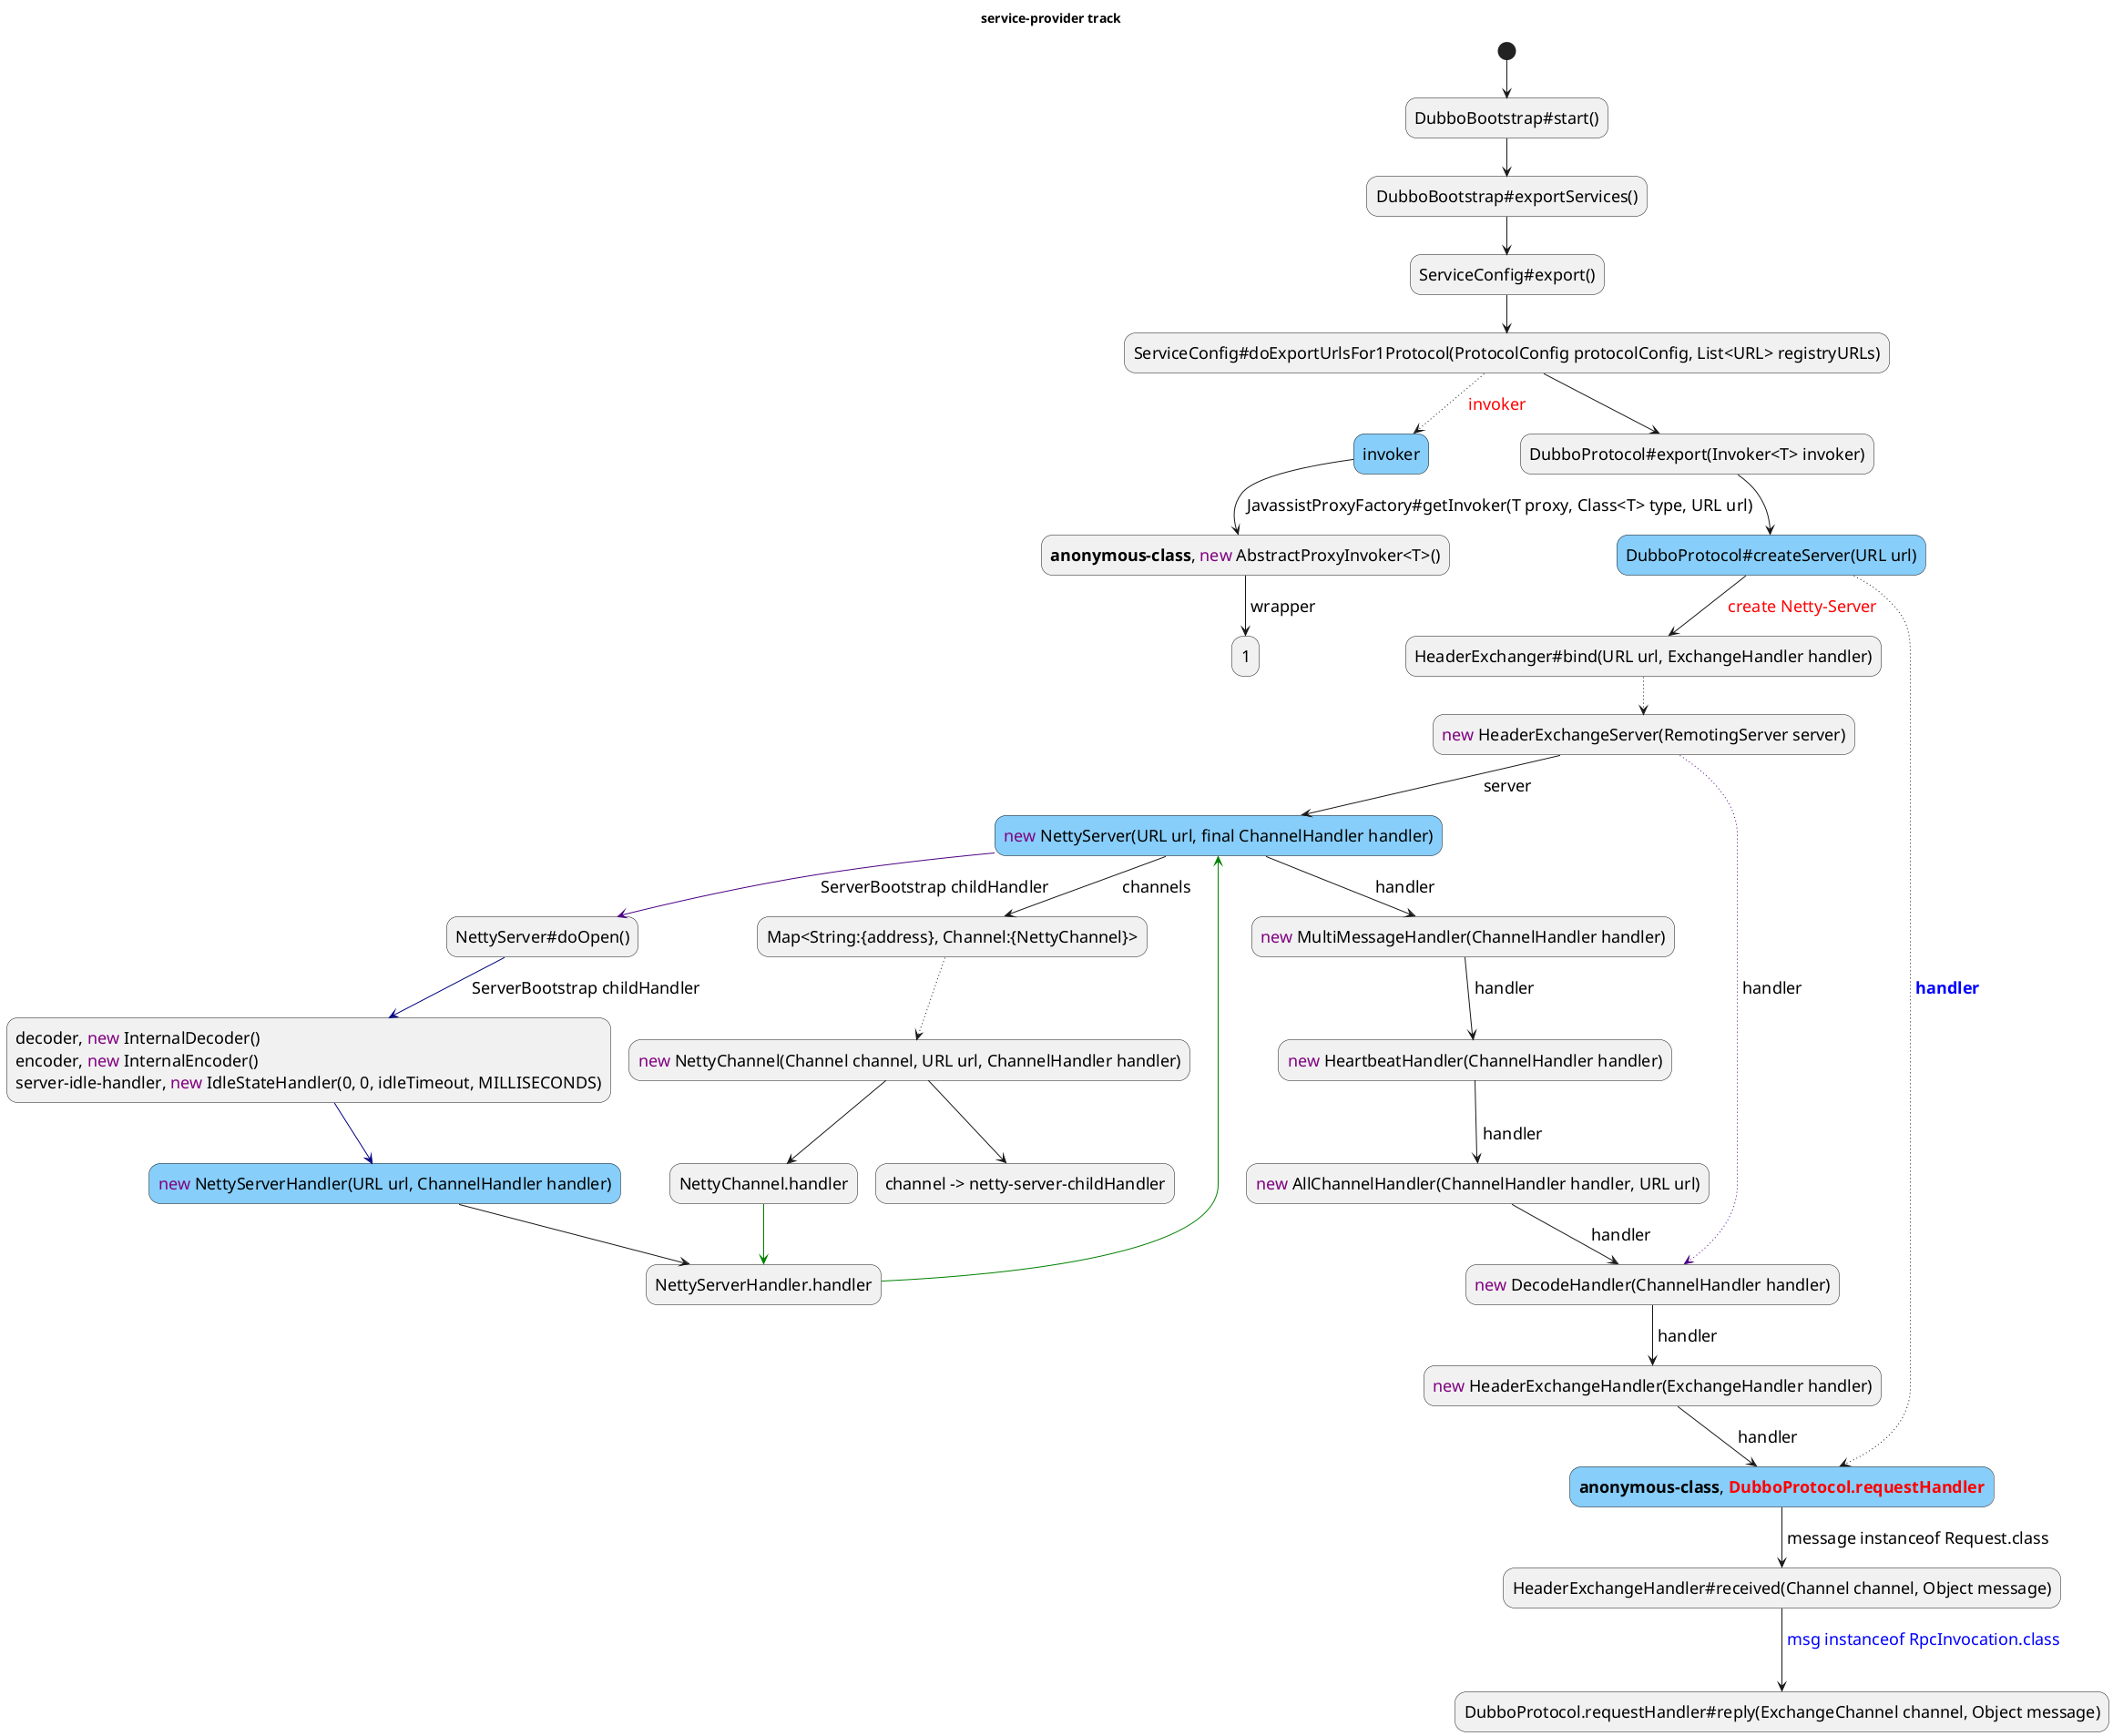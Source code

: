 @startuml
skinparam DefaultFontSize 18

skinparam activity{
  BackgroundColor<< important >> LightSkyBlue
}

title service-provider track

(*)  --> "DubboBootstrap#start()"
--> "DubboBootstrap#exportServices()"
--> "ServiceConfig#export()"
--> "ServiceConfig#doExportUrlsFor1Protocol(ProtocolConfig protocolConfig, List<URL> registryURLs)" AS ServiceConfig << important   >>

ServiceConfig ..>[ <color:red>invoker] "invoker" AS ServiceConfig.invoker << important >>
-->[ JavassistProxyFactory#getInvoker(T proxy, Class<T> type, URL url)] "**anonymous-class**, <color:purple>new</color> AbstractProxyInvoker<T>()" AS AbstractProxyInvoker
-->[ wrapper] "1"

ServiceConfig --> "DubboProtocol#export(Invoker<T> invoker)"
--> "DubboProtocol#createServer(URL url)" AS DubboProtocol.createServer << important >>

DubboProtocol.createServer ..>[ <color:BLUE>**handler**</color>] "**anonymous-class**, <color:red>**DubboProtocol.requestHandler**</color>" AS CoreHandler <<important>>

DubboProtocol.createServer -->[ <color:RED>create Netty-Server</color>] "HeaderExchanger#bind(URL url, ExchangeHandler handler)" AS CreateNettyServer

CreateNettyServer ..> "<color:purple>new</color> HeaderExchangeServer(RemotingServer server)" AS HeaderExchangeServer

HeaderExchangeServer -->[server] "<color:purple>new</color> NettyServer(URL url, final ChannelHandler handler)" AS NettyServer <<important>>

HeaderExchangeServer .[#Indigo].>[ handler] "<color:purple>new</color> DecodeHandler(ChannelHandler handler)" AS DecodeHandler
DecodeHandler -->[ handler] "<color:purple>new</color> HeaderExchangeHandler(ExchangeHandler handler)" AS HeaderExchangeHandler
HeaderExchangeHandler -->[ handler] CoreHandler

NettyServer -->[ handler] "<color:purple>new</color> MultiMessageHandler(ChannelHandler handler)" AS MultiMessageHandler
MultiMessageHandler -->[ handler] "<color:purple>new</color> HeartbeatHandler(ChannelHandler handler)" AS HeartbeatHandler
HeartbeatHandler -->[ handler] "<color:purple>new</color> AllChannelHandler(ChannelHandler handler, URL url)" AS AllChannelHandler
AllChannelHandler -->[ handler] DecodeHandler

NettyServer -[#Indigo]->[ ServerBootstrap childHandler] "NettyServer#doOpen()" AS ServerBootstrap.childHandler
ServerBootstrap.childHandler -[#Navy]->[ ServerBootstrap childHandler] "
decoder, <color:purple>new</color> InternalDecoder()
encoder, <color:purple>new</color> InternalEncoder()
server-idle-handler, <color:purple>new</color> IdleStateHandler(0, 0, idleTimeout, MILLISECONDS)" AS NettyServer.childHandler

NettyServer.childHandler -[#Navy]-> "<color:purple>new</color> NettyServerHandler(URL url, ChannelHandler handler)" AS NettyServerHandler <<important>>
NettyServerHandler --> "NettyServerHandler.handler" AS NettyServerHandler.handler
NettyServerHandler.handler -[#green]-> NettyServer

NettyServer -->[ channels] "Map<String:{address}, Channel:{NettyChannel}>" AS NettyServer.channels

NettyServer.channels ..> "<color:purple>new</color> NettyChannel(Channel channel, URL url, ChannelHandler handler)" AS NettyChannel
NettyChannel --> "channel -> netty-server-childHandler"
NettyChannel --> "NettyChannel.handler" AS NettyChannel.handler
NettyChannel.handler -[#green]-> NettyServerHandler.handler

CoreHandler -->[ message instanceof Request.class] "HeaderExchangeHandler#received(Channel channel, Object message)"
-->[ <color:BLUE>msg instanceof RpcInvocation.class\n] "DubboProtocol.requestHandler#reply(ExchangeChannel channel, Object message)"
@enduml